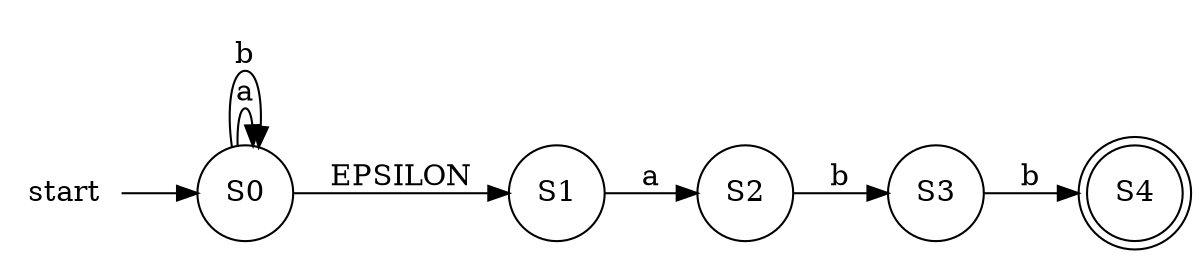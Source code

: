digraph fsm {
rankdir="LR"
start [shape="plaintext" ,label="start"]
0 [shape="circle",label="S0"]
1 [shape="circle",label="S1"]
2 [shape="circle",label="S2"]
3 [shape="circle",label="S3"]
4 [shape="doublecircle",label="S4"]
start->0
0->0 [label="a"]
0->0 [label="b"]
0->1 [label="EPSILON"]
1->2 [label="a"]
2->3 [label="b"]
3->4 [label="b"]
}